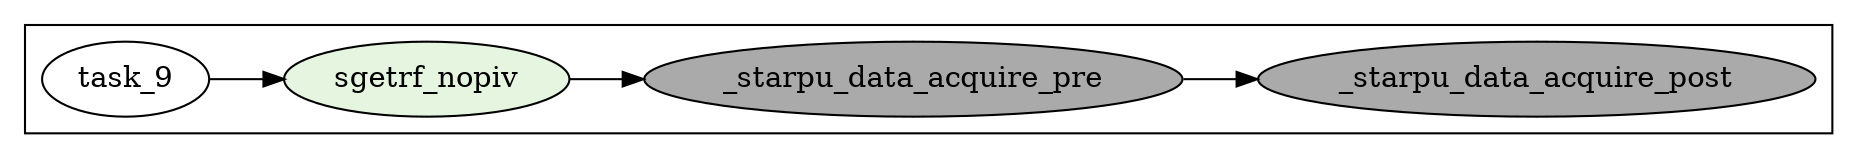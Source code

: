 digraph G {
	color=white
	rankdir=LR;
subgraph cluster_0 {
	color=black;
	 "task_9"->"task_10"
	 "task_10" [ style=filled, label="sgetrf_nopiv", fillcolor="/greens9/2"]
	 "task_12"->"task_11"
	 "task_10"->"task_12"
	 "task_12" [ style=filled, label="_starpu_data_acquire_pre", fillcolor="#aaaaaa"]
	 "task_11" [ style=filled, label="_starpu_data_acquire_post", fillcolor="#aaaaaa"]
}
}
